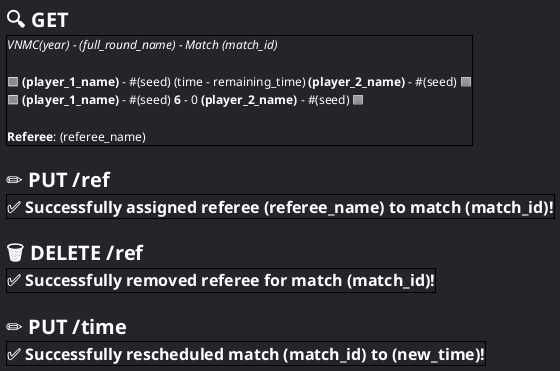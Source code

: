 @startsalt match
	<style>
		saltDiagram {
			BackgroundColor #242429
		}
	</style>
	{
		= <color:#ffffff>🔍 GET
		{+
			==== <color:#ffffff>VNMC(year) - (full_round_name) - Match (match_id)
			.
			<color:#ffffff>🟥 **(player_1_name)** - #(seed) (time - remaining_time) **(player_2_name)** - #(seed) 🟦
			<color:#ffffff>🟥 **(player_1_name)** - #(seed) **6** - 0 **(player_2_name)** - #(seed) 🟦 /' if match is completed '/
			.
			<color:#ffffff>**Referee**: (referee_name)
		}
		.
		= <color:#ffffff>✏️ PUT /ref
		{+
			== <color:#ffffff>✅ Successfully assigned referee (referee_name) to match (match_id)!
		}
		.
		= <color:#ffffff>🗑️ DELETE /ref
		{+
			== <color:#ffffff>✅ Successfully removed referee for match (match_id)!
		}
		.
		= <color:#ffffff>✏️ PUT /time
		{+
			== <color:#ffffff>✅ Successfully rescheduled match (match_id) to (new_time)!
		}
	}
@endsalt
